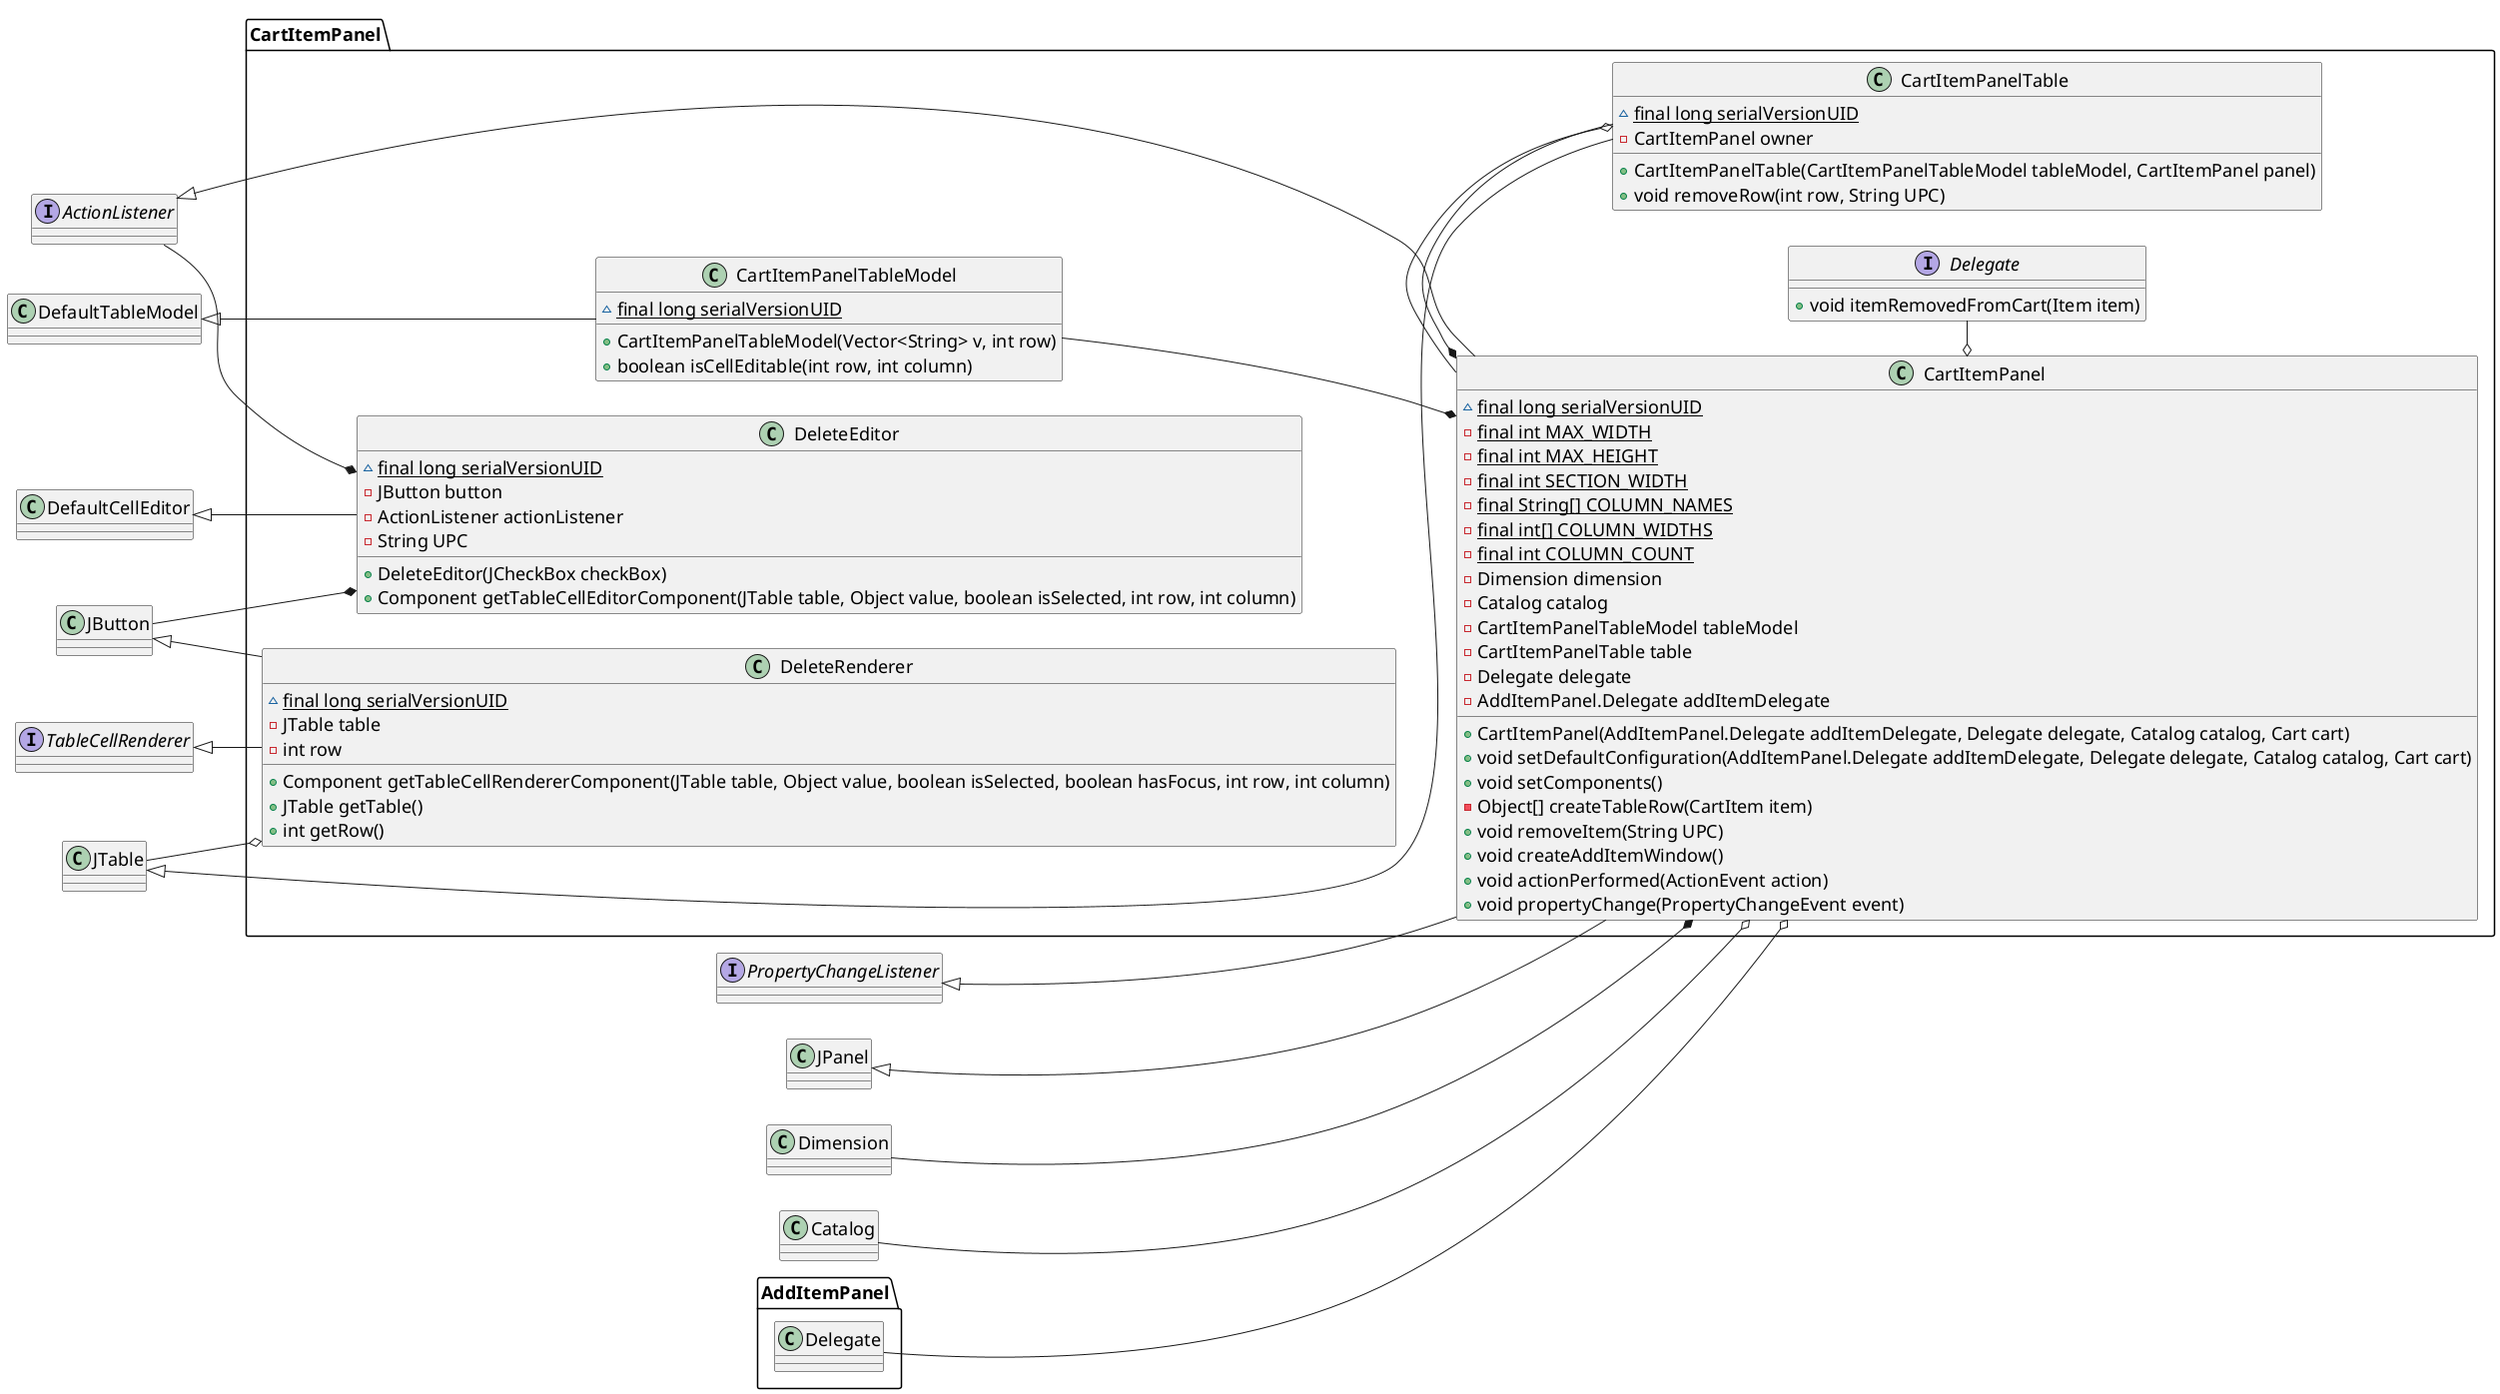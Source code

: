 @startuml package
skinparam defaultFontSize 18
left to right direction

interface ActionListener
interface PropertyChangeListener
interface TableCellRenderer
JPanel <|-- CartItemPanel.CartItemPanel
ActionListener <|-- CartItemPanel.CartItemPanel
PropertyChangeListener <|-- CartItemPanel.CartItemPanel

JTable <|-- CartItemPanel.CartItemPanelTable

DefaultTableModel <|-- CartItemPanel.CartItemPanelTableModel

JButton <|-- CartItemPanel.DeleteRenderer
TableCellRenderer <|-- CartItemPanel.DeleteRenderer

DefaultCellEditor <|-- CartItemPanel.DeleteEditor

Dimension --* CartItemPanel.CartItemPanel
Catalog --o CartItemPanel.CartItemPanel
CartItemPanelTableModel --* CartItemPanel.CartItemPanel
CartItemPanelTable --* CartItemPanel.CartItemPanel
CartItemPanel.Delegate -left-o CartItemPanel.CartItemPanel
AddItemPanel.Delegate --o CartItemPanel.CartItemPanel

CartItemPanel.CartItemPanel -left-o CartItemPanel.CartItemPanelTable

JTable --o CartItemPanel.DeleteRenderer

JButton --* CartItemPanel.DeleteEditor
ActionListener --* CartItemPanel.DeleteEditor

class CartItemPanel.CartItemPanel {
    ~ {static} final long serialVersionUID
    - {static} final int MAX_WIDTH
    - {static} final int MAX_HEIGHT
    - {static} final int SECTION_WIDTH
    - {static} final String[] COLUMN_NAMES
    - {static} final int[] COLUMN_WIDTHS
    - {static} final int COLUMN_COUNT
    - Dimension dimension
    - Catalog catalog
    - CartItemPanelTableModel tableModel
    - CartItemPanelTable table
    - Delegate delegate
    - AddItemPanel.Delegate addItemDelegate

    + CartItemPanel(AddItemPanel.Delegate addItemDelegate, Delegate delegate, Catalog catalog, Cart cart)
    + void setDefaultConfiguration(AddItemPanel.Delegate addItemDelegate, Delegate delegate, Catalog catalog, Cart cart)
    + void setComponents()
    - Object[] createTableRow(CartItem item)
    + void removeItem(String UPC)
    + void createAddItemWindow()
    + void actionPerformed(ActionEvent action)
    + void propertyChange(PropertyChangeEvent event)
}

interface CartItemPanel.Delegate {
        + void itemRemovedFromCart(Item item)
}

class CartItemPanel.CartItemPanelTable {
    ~ {static} final long serialVersionUID
    - CartItemPanel owner
    + CartItemPanelTable(CartItemPanelTableModel tableModel, CartItemPanel panel)
    + void removeRow(int row, String UPC)
}

class CartItemPanel.CartItemPanelTableModel {
    ~ {static} final long serialVersionUID
    + CartItemPanelTableModel(Vector<String> v, int row)
    + boolean isCellEditable(int row, int column)
}

class CartItemPanel.DeleteRenderer {
    ~ {static} final long serialVersionUID
    - JTable table
    - int row
    + Component getTableCellRendererComponent(JTable table, Object value, boolean isSelected, boolean hasFocus, int row, int column)
    + JTable getTable()
    + int getRow()
}

class CartItemPanel.DeleteEditor {

    ~ {static} final long serialVersionUID
    - JButton button
    - ActionListener actionListener
    - String UPC

    + DeleteEditor(JCheckBox checkBox)
    + Component getTableCellEditorComponent(JTable table, Object value, boolean isSelected, int row, int column)
}
@enduml